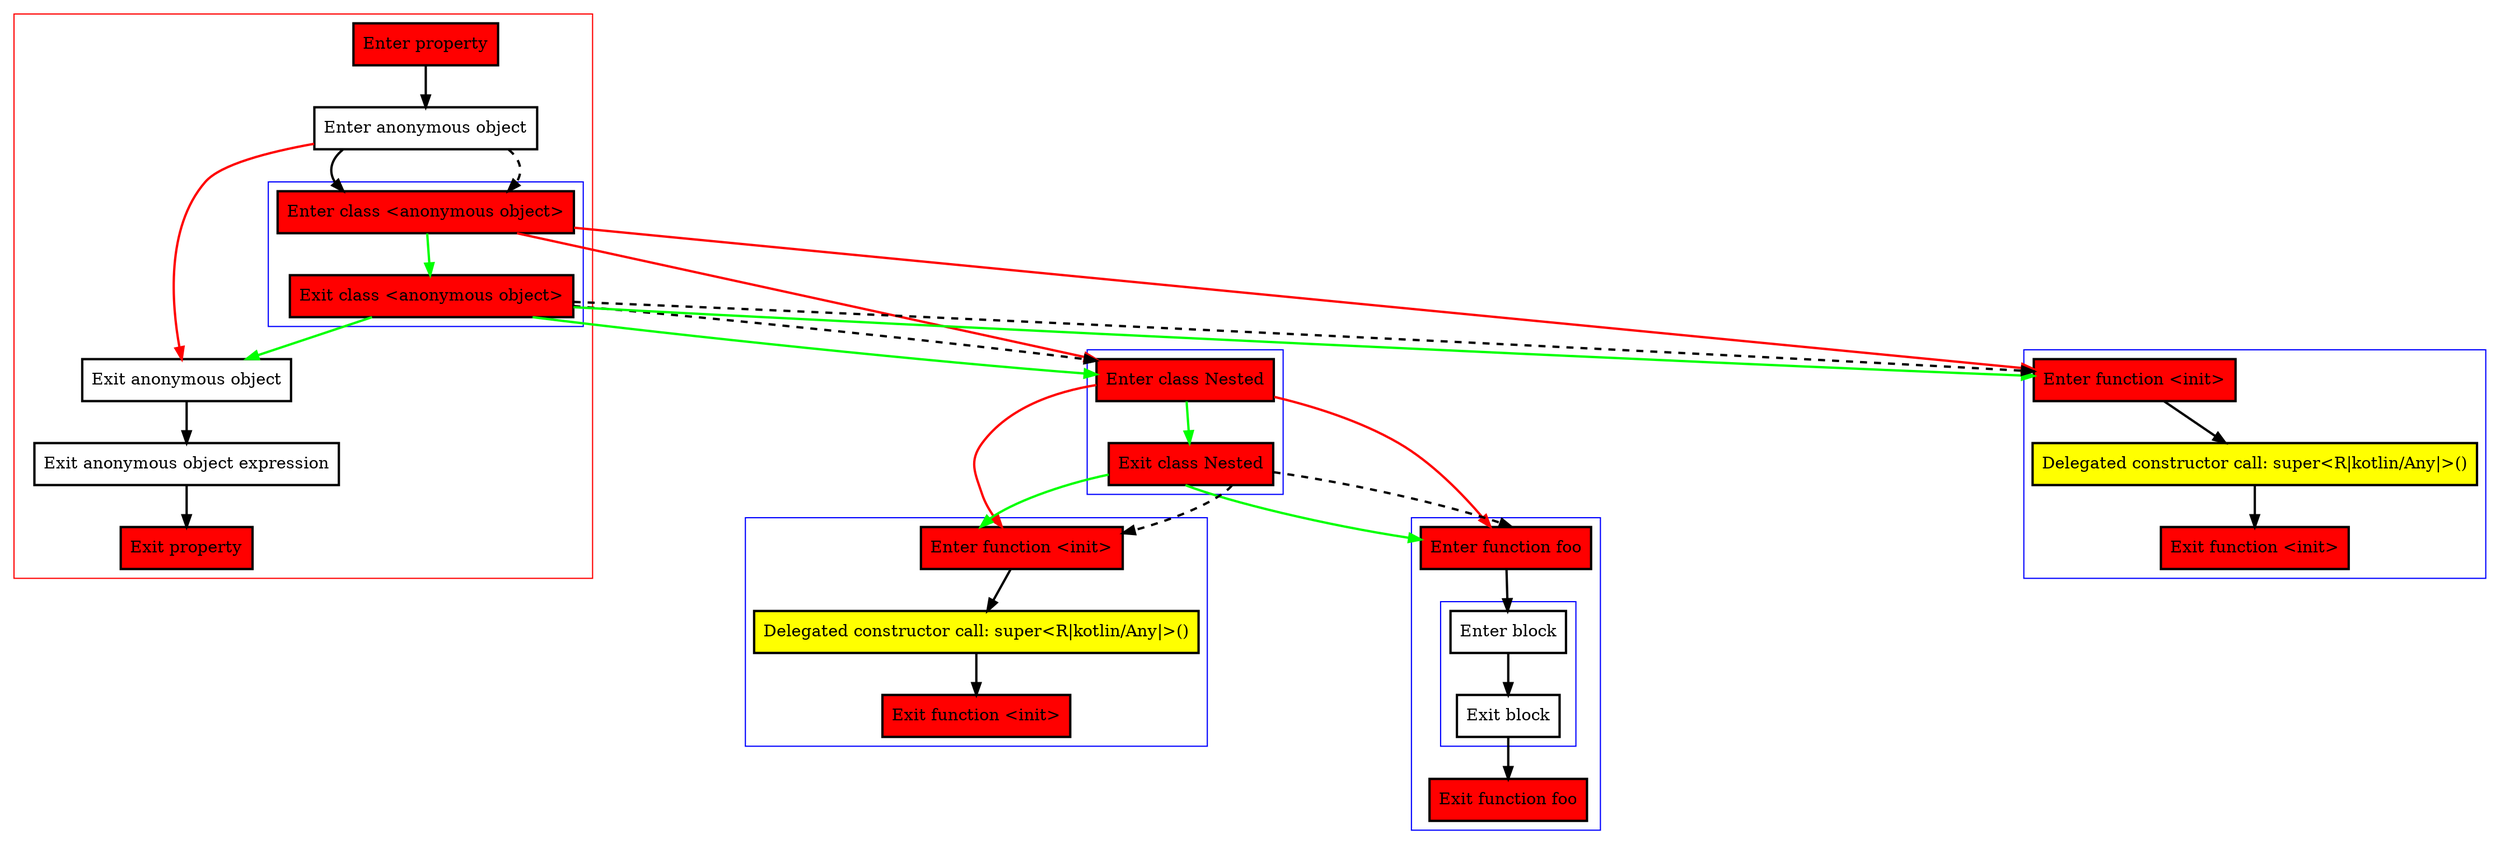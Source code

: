 digraph innerClassInAnonymousObject_kt {
    graph [nodesep=3]
    node [shape=box penwidth=2]
    edge [penwidth=2]

    subgraph cluster_0 {
        color=red
        0 [label="Enter property" style="filled" fillcolor=red];
        1 [label="Enter anonymous object"];
        subgraph cluster_1 {
            color=blue
            2 [label="Enter class <anonymous object>" style="filled" fillcolor=red];
            3 [label="Exit class <anonymous object>" style="filled" fillcolor=red];
        }
        4 [label="Exit anonymous object"];
        5 [label="Exit anonymous object expression"];
        6 [label="Exit property" style="filled" fillcolor=red];
    }
    subgraph cluster_2 {
        color=blue
        7 [label="Enter class Nested" style="filled" fillcolor=red];
        8 [label="Exit class Nested" style="filled" fillcolor=red];
    }
    subgraph cluster_3 {
        color=blue
        9 [label="Enter function foo" style="filled" fillcolor=red];
        subgraph cluster_4 {
            color=blue
            10 [label="Enter block"];
            11 [label="Exit block"];
        }
        12 [label="Exit function foo" style="filled" fillcolor=red];
    }
    subgraph cluster_5 {
        color=blue
        13 [label="Enter function <init>" style="filled" fillcolor=red];
        14 [label="Delegated constructor call: super<R|kotlin/Any|>()" style="filled" fillcolor=yellow];
        15 [label="Exit function <init>" style="filled" fillcolor=red];
    }
    subgraph cluster_6 {
        color=blue
        16 [label="Enter function <init>" style="filled" fillcolor=red];
        17 [label="Delegated constructor call: super<R|kotlin/Any|>()" style="filled" fillcolor=yellow];
        18 [label="Exit function <init>" style="filled" fillcolor=red];
    }
    0 -> {1};
    1 -> {2};
    1 -> {4} [color=red];
    1 -> {2} [style=dashed];
    2 -> {3} [color=green];
    2 -> {7 16} [color=red];
    3 -> {4 7 16} [color=green];
    3 -> {7 16} [style=dashed];
    4 -> {5};
    5 -> {6};
    7 -> {8} [color=green];
    7 -> {9 13} [color=red];
    8 -> {9 13} [color=green];
    8 -> {9 13} [style=dashed];
    9 -> {10};
    10 -> {11};
    11 -> {12};
    13 -> {14};
    14 -> {15};
    16 -> {17};
    17 -> {18};

}
